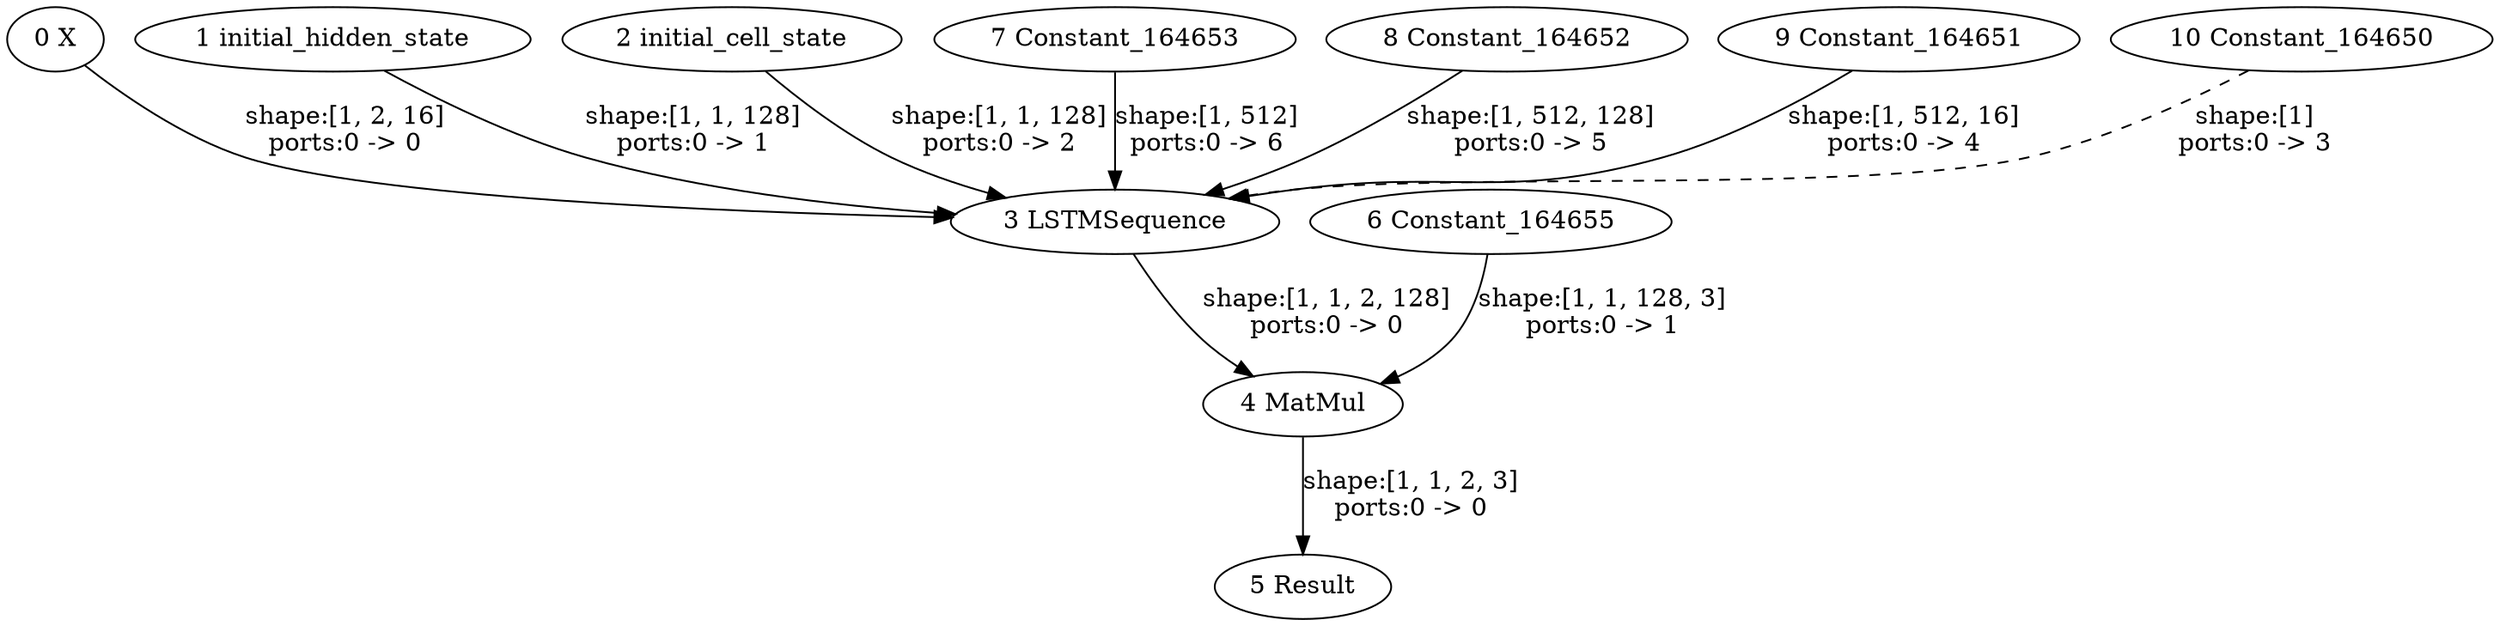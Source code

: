 strict digraph  {
"0 X" [id=0, type=Parameter];
"1 initial_hidden_state" [id=1, type=Parameter];
"2 initial_cell_state" [id=2, type=Parameter];
"3 LSTMSequence" [id=3, type=LSTMSequence];
"4 MatMul" [id=4, type=MatMul];
"5 Result" [id=5, type=Result];
"6 Constant_164655" [id=6, type=Constant];
"7 Constant_164653" [id=7, type=Constant];
"8 Constant_164652" [id=8, type=Constant];
"9 Constant_164651" [id=9, type=Constant];
"10 Constant_164650" [id=10, type=Constant];
"0 X" -> "3 LSTMSequence"  [label="shape:[1, 2, 16]\nports:0 -> 0", style=solid];
"1 initial_hidden_state" -> "3 LSTMSequence"  [label="shape:[1, 1, 128]\nports:0 -> 1", style=solid];
"2 initial_cell_state" -> "3 LSTMSequence"  [label="shape:[1, 1, 128]\nports:0 -> 2", style=solid];
"3 LSTMSequence" -> "4 MatMul"  [label="shape:[1, 1, 2, 128]\nports:0 -> 0", style=solid];
"4 MatMul" -> "5 Result"  [label="shape:[1, 1, 2, 3]\nports:0 -> 0", style=solid];
"6 Constant_164655" -> "4 MatMul"  [label="shape:[1, 1, 128, 3]\nports:0 -> 1", style=solid];
"7 Constant_164653" -> "3 LSTMSequence"  [label="shape:[1, 512]\nports:0 -> 6", style=solid];
"8 Constant_164652" -> "3 LSTMSequence"  [label="shape:[1, 512, 128]\nports:0 -> 5", style=solid];
"9 Constant_164651" -> "3 LSTMSequence"  [label="shape:[1, 512, 16]\nports:0 -> 4", style=solid];
"10 Constant_164650" -> "3 LSTMSequence"  [label="shape:[1]\nports:0 -> 3", style=dashed];
}
